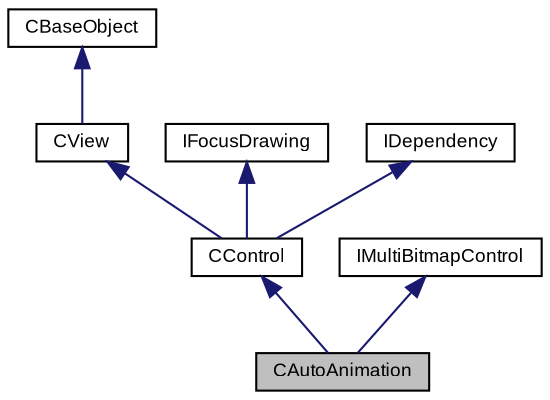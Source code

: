 digraph G
{
  bgcolor="transparent";
  edge [fontname="Arial",fontsize="9",labelfontname="Arial",labelfontsize="9"];
  node [fontname="Arial",fontsize="9",shape=record];
  Node1 [label="CAutoAnimation",height=0.2,width=0.4,color="black", fillcolor="grey75", style="filled" fontcolor="black"];
  Node2 -> Node1 [dir=back,color="midnightblue",fontsize="9",style="solid",fontname="Arial"];
  Node2 [label="CControl",height=0.2,width=0.4,color="black",URL="$class_v_s_t_g_u_i_1_1_c_control.html",tooltip="base class of all VSTGUI controls"];
  Node3 -> Node2 [dir=back,color="midnightblue",fontsize="9",style="solid",fontname="Arial"];
  Node3 [label="CView",height=0.2,width=0.4,color="black",URL="$class_v_s_t_g_u_i_1_1_c_view.html",tooltip="Base Class of all view objects."];
  Node4 -> Node3 [dir=back,color="midnightblue",fontsize="9",style="solid",fontname="Arial"];
  Node4 [label="CBaseObject",height=0.2,width=0.4,color="black",URL="$class_v_s_t_g_u_i_1_1_c_base_object.html",tooltip="Base Object with reference counter."];
  Node5 -> Node2 [dir=back,color="midnightblue",fontsize="9",style="solid",fontname="Arial"];
  Node5 [label="IFocusDrawing",height=0.2,width=0.4,color="black",URL="$class_v_s_t_g_u_i_1_1_i_focus_drawing.html",tooltip="Custom focus drawing interface."];
  Node6 -> Node2 [dir=back,color="midnightblue",fontsize="9",style="solid",fontname="Arial"];
  Node6 [label="IDependency",height=0.2,width=0.4,color="black",URL="$class_v_s_t_g_u_i_1_1_i_dependency.html",tooltip="simple dependency between objects."];
  Node7 -> Node1 [dir=back,color="midnightblue",fontsize="9",style="solid",fontname="Arial"];
  Node7 [label="IMultiBitmapControl",height=0.2,width=0.4,color="black",URL="$class_v_s_t_g_u_i_1_1_i_multi_bitmap_control.html",tooltip="interface for controls with sub images"];
}
